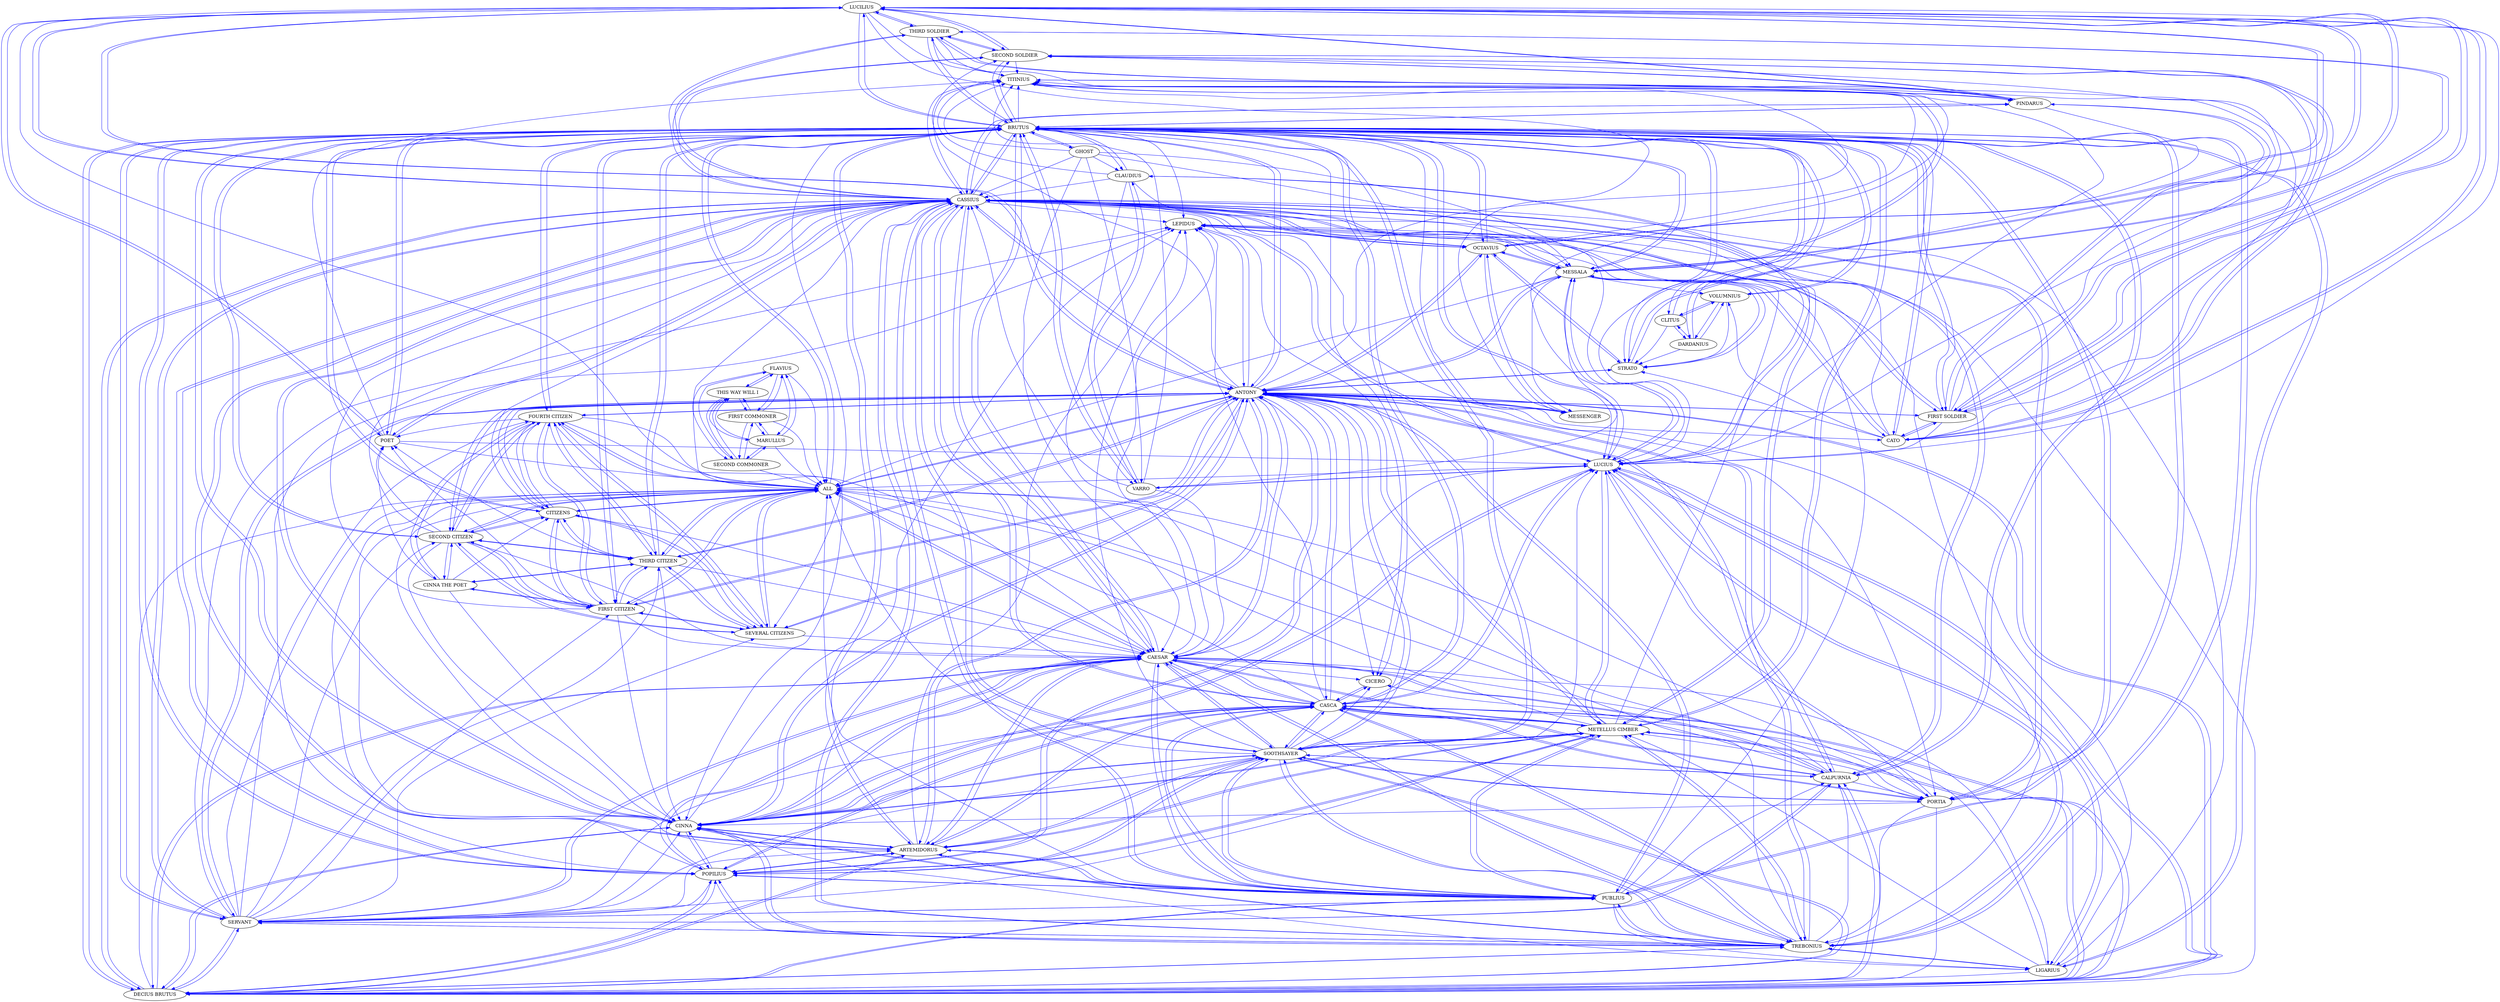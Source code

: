 strict digraph  {
	LUCILIUS -> "THIRD SOLDIER"	 [color=blue,
		weight=10];
	LUCILIUS -> PINDARUS	 [color=blue,
		weight=10];
	LUCILIUS -> OCTAVIUS	 [color=blue,
		weight=2];
	LUCILIUS -> POET	 [color=blue,
		weight=1];
	LUCILIUS -> "FIRST SOLDIER"	 [color=blue,
		weight=22];
	LUCILIUS -> ALL	 [color=blue,
		weight=1];
	LUCILIUS -> CATO	 [color=blue,
		weight=12];
	LUCILIUS -> MESSENGER	 [color=blue,
		weight=1];
	LUCILIUS -> ANTONY	 [color=blue,
		weight=8];
	LUCILIUS -> CASSIUS	 [color=blue,
		weight=2];
	LUCILIUS -> LUCIUS	 [color=blue,
		weight=10];
	LUCILIUS -> BRUTUS	 [color=blue,
		weight=14];
	LUCILIUS -> TITINIUS	 [color=blue,
		weight=11];
	LUCILIUS -> "SECOND SOLDIER"	 [color=blue,
		weight=22];
	LUCILIUS -> STRATO	 [color=blue,
		weight=2];
	LUCILIUS -> MESSALA	 [color=blue,
		weight=3];
	"THIRD SOLDIER" -> LUCILIUS	 [color=blue,
		weight=1];
	"THIRD SOLDIER" -> PINDARUS	 [color=blue,
		weight=1];
	"THIRD SOLDIER" -> "FIRST SOLDIER"	 [color=blue,
		weight=1];
	"THIRD SOLDIER" -> CASSIUS	 [color=blue,
		weight=1];
	"THIRD SOLDIER" -> LUCIUS	 [color=blue,
		weight=1];
	"THIRD SOLDIER" -> BRUTUS	 [color=blue,
		weight=1];
	"THIRD SOLDIER" -> TITINIUS	 [color=blue,
		weight=1];
	"THIRD SOLDIER" -> "SECOND SOLDIER"	 [color=blue,
		weight=1];
	PINDARUS -> LUCILIUS	 [color=blue,
		weight=3];
	PINDARUS -> "THIRD SOLDIER"	 [color=blue,
		weight=3];
	PINDARUS -> "FIRST SOLDIER"	 [color=blue,
		weight=3];
	PINDARUS -> CASSIUS	 [color=blue,
		weight=14];
	PINDARUS -> LUCIUS	 [color=blue,
		weight=3];
	PINDARUS -> BRUTUS	 [color=blue,
		weight=3];
	PINDARUS -> TITINIUS	 [color=blue,
		weight=17];
	PINDARUS -> "SECOND SOLDIER"	 [color=blue,
		weight=3];
	CAESAR -> LIGARIUS	 [color=blue,
		weight=18];
	CAESAR -> "DECIUS BRUTUS"	 [color=blue,
		weight=106];
	CAESAR -> ALL	 [color=blue,
		weight=62];
	CAESAR -> TREBONIUS	 [color=blue,
		weight=41];
	CAESAR -> PUBLIUS	 [color=blue,
		weight=41];
	CAESAR -> CASCA	 [color=blue,
		weight=80];
	CAESAR -> SERVANT	 [color=blue,
		weight=70];
	CAESAR -> ANTONY	 [color=blue,
		weight=72];
	CAESAR -> CASSIUS	 [color=blue,
		weight=62];
	CAESAR -> PORTIA	 [color=blue,
		weight=39];
	CAESAR -> POPILIUS	 [color=blue,
		weight=23];
	CAESAR -> BRUTUS	 [color=blue,
		weight=80];
	CAESAR -> CINNA	 [color=blue,
		weight=41];
	CAESAR -> ARTEMIDORUS	 [color=blue,
		weight=23];
	CAESAR -> CALPURNIA	 [color=blue,
		weight=107];
	CAESAR -> SOOTHSAYER	 [color=blue,
		weight=62];
	CAESAR -> "METELLUS CIMBER"	 [color=blue,
		weight=23];
	CAESAR -> CICERO	 [color=blue,
		weight=39];
	CAESAR -> LEPIDUS	 [color=blue,
		weight=23];
	"FIRST CITIZEN" -> CAESAR	 [color=blue,
		weight=17];
	"FIRST CITIZEN" -> POET	 [color=blue,
		weight=4];
	"FIRST CITIZEN" -> "SEVERAL CITIZENS"	 [color=blue,
		weight=18];
	"FIRST CITIZEN" -> ALL	 [color=blue,
		weight=18];
	"FIRST CITIZEN" -> "CINNA THE POET"	 [color=blue,
		weight=4];
	"FIRST CITIZEN" -> ANTONY	 [color=blue,
		weight=17];
	"FIRST CITIZEN" -> CASSIUS	 [color=blue,
		weight=1];
	"FIRST CITIZEN" -> "THIRD CITIZEN"	 [color=blue,
		weight=22];
	"FIRST CITIZEN" -> "SECOND CITIZEN"	 [color=blue,
		weight=22];
	"FIRST CITIZEN" -> BRUTUS	 [color=blue,
		weight=5];
	"FIRST CITIZEN" -> CINNA	 [color=blue,
		weight=4];
	"FIRST CITIZEN" -> CITIZENS	 [color=blue,
		weight=22];
	"FIRST CITIZEN" -> "FOURTH CITIZEN"	 [color=blue,
		weight=22];
	LIGARIUS -> "DECIUS BRUTUS"	 [color=blue,
		weight=15];
	LIGARIUS -> TREBONIUS	 [color=blue,
		weight=15];
	LIGARIUS -> CASCA	 [color=blue,
		weight=15];
	LIGARIUS -> CASSIUS	 [color=blue,
		weight=15];
	LIGARIUS -> LUCIUS	 [color=blue,
		weight=15];
	LIGARIUS -> BRUTUS	 [color=blue,
		weight=15];
	LIGARIUS -> CINNA	 [color=blue,
		weight=15];
	LIGARIUS -> "METELLUS CIMBER"	 [color=blue,
		weight=15];
	"DECIUS BRUTUS" -> CAESAR	 [color=blue,
		weight=32];
	"DECIUS BRUTUS" -> ALL	 [color=blue,
		weight=19];
	"DECIUS BRUTUS" -> TREBONIUS	 [color=blue,
		weight=19];
	"DECIUS BRUTUS" -> PUBLIUS	 [color=blue,
		weight=7];
	"DECIUS BRUTUS" -> CASCA	 [color=blue,
		weight=19];
	"DECIUS BRUTUS" -> SERVANT	 [color=blue,
		weight=25];
	"DECIUS BRUTUS" -> ANTONY	 [color=blue,
		weight=7];
	"DECIUS BRUTUS" -> CASSIUS	 [color=blue,
		weight=19];
	"DECIUS BRUTUS" -> POPILIUS	 [color=blue,
		weight=7];
	"DECIUS BRUTUS" -> LUCIUS	 [color=blue,
		weight=12];
	"DECIUS BRUTUS" -> BRUTUS	 [color=blue,
		weight=19];
	"DECIUS BRUTUS" -> CINNA	 [color=blue,
		weight=19];
	"DECIUS BRUTUS" -> ARTEMIDORUS	 [color=blue,
		weight=7];
	"DECIUS BRUTUS" -> CALPURNIA	 [color=blue,
		weight=25];
	"DECIUS BRUTUS" -> SOOTHSAYER	 [color=blue,
		weight=7];
	"DECIUS BRUTUS" -> "METELLUS CIMBER"	 [color=blue,
		weight=19];
	"DECIUS BRUTUS" -> LEPIDUS	 [color=blue,
		weight=7];
	OCTAVIUS -> LUCILIUS	 [color=blue,
		weight=26];
	OCTAVIUS -> MESSENGER	 [color=blue,
		weight=18];
	OCTAVIUS -> ANTONY	 [color=blue,
		weight=46];
	OCTAVIUS -> CASSIUS	 [color=blue,
		weight=16];
	OCTAVIUS -> BRUTUS	 [color=blue,
		weight=26];
	OCTAVIUS -> TITINIUS	 [color=blue,
		weight=16];
	OCTAVIUS -> STRATO	 [color=blue,
		weight=10];
	OCTAVIUS -> MESSALA	 [color=blue,
		weight=26];
	OCTAVIUS -> LEPIDUS	 [color=blue,
		weight=3];
	POET -> LUCILIUS	 [color=blue,
		weight=7];
	POET -> ALL	 [color=blue,
		weight=7];
	POET -> CASSIUS	 [color=blue,
		weight=7];
	POET -> LUCIUS	 [color=blue,
		weight=3];
	POET -> BRUTUS	 [color=blue,
		weight=7];
	POET -> TITINIUS	 [color=blue,
		weight=3];
	"FIRST SOLDIER" -> LUCILIUS	 [color=blue,
		weight=5];
	"FIRST SOLDIER" -> "THIRD SOLDIER"	 [color=blue,
		weight=1];
	"FIRST SOLDIER" -> PINDARUS	 [color=blue,
		weight=1];
	"FIRST SOLDIER" -> CATO	 [color=blue,
		weight=4];
	"FIRST SOLDIER" -> ANTONY	 [color=blue,
		weight=1];
	"FIRST SOLDIER" -> CASSIUS	 [color=blue,
		weight=1];
	"FIRST SOLDIER" -> LUCIUS	 [color=blue,
		weight=1];
	"FIRST SOLDIER" -> BRUTUS	 [color=blue,
		weight=1];
	"FIRST SOLDIER" -> TITINIUS	 [color=blue,
		weight=1];
	"FIRST SOLDIER" -> "SECOND SOLDIER"	 [color=blue,
		weight=5];
	"SEVERAL CITIZENS" -> CAESAR	 [color=blue,
		weight=2];
	"SEVERAL CITIZENS" -> "FIRST CITIZEN"	 [color=blue,
		weight=2];
	"SEVERAL CITIZENS" -> ALL	 [color=blue,
		weight=2];
	"SEVERAL CITIZENS" -> ANTONY	 [color=blue,
		weight=2];
	"SEVERAL CITIZENS" -> "THIRD CITIZEN"	 [color=blue,
		weight=2];
	"SEVERAL CITIZENS" -> "SECOND CITIZEN"	 [color=blue,
		weight=2];
	"SEVERAL CITIZENS" -> CITIZENS	 [color=blue,
		weight=2];
	"SEVERAL CITIZENS" -> "FOURTH CITIZEN"	 [color=blue,
		weight=2];
	DARDANIUS -> BRUTUS	 [color=blue,
		weight=3];
	DARDANIUS -> VOLUMNIUS	 [color=blue,
		weight=3];
	DARDANIUS -> STRATO	 [color=blue,
		weight=3];
	DARDANIUS -> CLITUS	 [color=blue,
		weight=3];
	ALL -> CAESAR	 [color=blue,
		weight=9];
	ALL -> "FIRST CITIZEN"	 [color=blue,
		weight=10];
	ALL -> "SEVERAL CITIZENS"	 [color=blue,
		weight=10];
	ALL -> ANTONY	 [color=blue,
		weight=9];
	ALL -> "THIRD CITIZEN"	 [color=blue,
		weight=10];
	ALL -> "SECOND CITIZEN"	 [color=blue,
		weight=10];
	ALL -> BRUTUS	 [color=blue,
		weight=2];
	ALL -> CITIZENS	 [color=blue,
		weight=10];
	ALL -> "FOURTH CITIZEN"	 [color=blue,
		weight=10];
	FLAVIUS -> ALL	 [color=blue,
		weight=13];
	FLAVIUS -> "THIS WAY WILL I"	 [color=blue,
		weight=24];
	FLAVIUS -> "SECOND COMMONER"	 [color=blue,
		weight=24];
	FLAVIUS -> MARULLUS	 [color=blue,
		weight=24];
	FLAVIUS -> "FIRST COMMONER"	 [color=blue,
		weight=24];
	TREBONIUS -> CAESAR	 [color=blue,
		weight=6];
	TREBONIUS -> LIGARIUS	 [color=blue,
		weight=3];
	TREBONIUS -> "DECIUS BRUTUS"	 [color=blue,
		weight=9];
	TREBONIUS -> ALL	 [color=blue,
		weight=6];
	TREBONIUS -> PUBLIUS	 [color=blue,
		weight=6];
	TREBONIUS -> CASCA	 [color=blue,
		weight=9];
	TREBONIUS -> SERVANT	 [color=blue,
		weight=3];
	TREBONIUS -> ANTONY	 [color=blue,
		weight=6];
	TREBONIUS -> CASSIUS	 [color=blue,
		weight=6];
	TREBONIUS -> POPILIUS	 [color=blue,
		weight=3];
	TREBONIUS -> LUCIUS	 [color=blue,
		weight=3];
	TREBONIUS -> BRUTUS	 [color=blue,
		weight=9];
	TREBONIUS -> CINNA	 [color=blue,
		weight=9];
	TREBONIUS -> ARTEMIDORUS	 [color=blue,
		weight=3];
	TREBONIUS -> CALPURNIA	 [color=blue,
		weight=3];
	TREBONIUS -> SOOTHSAYER	 [color=blue,
		weight=3];
	TREBONIUS -> "METELLUS CIMBER"	 [color=blue,
		weight=6];
	TREBONIUS -> LEPIDUS	 [color=blue,
		weight=3];
	PUBLIUS -> CAESAR	 [color=blue,
		weight=2];
	PUBLIUS -> LIGARIUS	 [color=blue,
		weight=1];
	PUBLIUS -> "DECIUS BRUTUS"	 [color=blue,
		weight=2];
	PUBLIUS -> ALL	 [color=blue,
		weight=1];
	PUBLIUS -> TREBONIUS	 [color=blue,
		weight=2];
	PUBLIUS -> CASCA	 [color=blue,
		weight=2];
	PUBLIUS -> SERVANT	 [color=blue,
		weight=1];
	PUBLIUS -> ANTONY	 [color=blue,
		weight=1];
	PUBLIUS -> CASSIUS	 [color=blue,
		weight=1];
	PUBLIUS -> POPILIUS	 [color=blue,
		weight=1];
	PUBLIUS -> BRUTUS	 [color=blue,
		weight=2];
	PUBLIUS -> CINNA	 [color=blue,
		weight=2];
	PUBLIUS -> ARTEMIDORUS	 [color=blue,
		weight=1];
	PUBLIUS -> CALPURNIA	 [color=blue,
		weight=1];
	PUBLIUS -> SOOTHSAYER	 [color=blue,
		weight=1];
	PUBLIUS -> "METELLUS CIMBER"	 [color=blue,
		weight=1];
	PUBLIUS -> LEPIDUS	 [color=blue,
		weight=1];
	CASCA -> CAESAR	 [color=blue,
		weight=4];
	CASCA -> "DECIUS BRUTUS"	 [color=blue,
		weight=76];
	CASCA -> ALL	 [color=blue,
		weight=14];
	CASCA -> TREBONIUS	 [color=blue,
		weight=12];
	CASCA -> PUBLIUS	 [color=blue,
		weight=2];
	CASCA -> ANTONY	 [color=blue,
		weight=66];
	CASCA -> CASSIUS	 [color=blue,
		weight=101];
	CASCA -> PORTIA	 [color=blue,
		weight=64];
	CASCA -> POPILIUS	 [color=blue,
		weight=2];
	CASCA -> LUCIUS	 [color=blue,
		weight=10];
	CASCA -> BRUTUS	 [color=blue,
		weight=76];
	CASCA -> CINNA	 [color=blue,
		weight=12];
	CASCA -> ARTEMIDORUS	 [color=blue,
		weight=2];
	CASCA -> CALPURNIA	 [color=blue,
		weight=64];
	CASCA -> SOOTHSAYER	 [color=blue,
		weight=66];
	CASCA -> "METELLUS CIMBER"	 [color=blue,
		weight=12];
	CASCA -> CICERO	 [color=blue,
		weight=96];
	CASCA -> LEPIDUS	 [color=blue,
		weight=2];
	GHOST -> CAESAR	 [color=blue,
		weight=3];
	GHOST -> VARRO	 [color=blue,
		weight=3];
	GHOST -> CASSIUS	 [color=blue,
		weight=3];
	GHOST -> LUCIUS	 [color=blue,
		weight=3];
	GHOST -> BRUTUS	 [color=blue,
		weight=3];
	GHOST -> TITINIUS	 [color=blue,
		weight=3];
	GHOST -> CLAUDIUS	 [color=blue,
		weight=3];
	GHOST -> MESSALA	 [color=blue,
		weight=3];
	CATO -> LUCILIUS	 [color=blue,
		weight=8];
	CATO -> "FIRST SOLDIER"	 [color=blue,
		weight=5];
	CATO -> CASSIUS	 [color=blue,
		weight=3];
	CATO -> BRUTUS	 [color=blue,
		weight=8];
	CATO -> VOLUMNIUS	 [color=blue,
		weight=3];
	CATO -> TITINIUS	 [color=blue,
		weight=3];
	CATO -> "SECOND SOLDIER"	 [color=blue,
		weight=5];
	CATO -> STRATO	 [color=blue,
		weight=3];
	CATO -> MESSALA	 [color=blue,
		weight=3];
	SERVANT -> CAESAR	 [color=blue,
		weight=30];
	SERVANT -> "FIRST CITIZEN"	 [color=blue,
		weight=4];
	SERVANT -> "DECIUS BRUTUS"	 [color=blue,
		weight=21];
	SERVANT -> "SEVERAL CITIZENS"	 [color=blue,
		weight=4];
	SERVANT -> ALL	 [color=blue,
		weight=20];
	SERVANT -> TREBONIUS	 [color=blue,
		weight=21];
	SERVANT -> PUBLIUS	 [color=blue,
		weight=21];
	SERVANT -> CASCA	 [color=blue,
		weight=21];
	SERVANT -> ANTONY	 [color=blue,
		weight=25];
	SERVANT -> CASSIUS	 [color=blue,
		weight=21];
	SERVANT -> "THIRD CITIZEN"	 [color=blue,
		weight=4];
	SERVANT -> POPILIUS	 [color=blue,
		weight=21];
	SERVANT -> "SECOND CITIZEN"	 [color=blue,
		weight=4];
	SERVANT -> BRUTUS	 [color=blue,
		weight=21];
	SERVANT -> CINNA	 [color=blue,
		weight=21];
	SERVANT -> ARTEMIDORUS	 [color=blue,
		weight=21];
	SERVANT -> CALPURNIA	 [color=blue,
		weight=3];
	SERVANT -> SOOTHSAYER	 [color=blue,
		weight=21];
	SERVANT -> "METELLUS CIMBER"	 [color=blue,
		weight=21];
	SERVANT -> "FOURTH CITIZEN"	 [color=blue,
		weight=4];
	SERVANT -> LEPIDUS	 [color=blue,
		weight=21];
	"CINNA THE POET" -> "FIRST CITIZEN"	 [color=blue,
		weight=14];
	"CINNA THE POET" -> POET	 [color=blue,
		weight=14];
	"CINNA THE POET" -> "THIRD CITIZEN"	 [color=blue,
		weight=14];
	"CINNA THE POET" -> "SECOND CITIZEN"	 [color=blue,
		weight=14];
	"CINNA THE POET" -> CINNA	 [color=blue,
		weight=14];
	"CINNA THE POET" -> CITIZENS	 [color=blue,
		weight=10];
	"CINNA THE POET" -> "FOURTH CITIZEN"	 [color=blue,
		weight=14];
	VARRO -> CAESAR	 [color=blue,
		weight=2];
	VARRO -> CASSIUS	 [color=blue,
		weight=4];
	VARRO -> LUCIUS	 [color=blue,
		weight=4];
	VARRO -> BRUTUS	 [color=blue,
		weight=4];
	VARRO -> TITINIUS	 [color=blue,
		weight=4];
	VARRO -> CLAUDIUS	 [color=blue,
		weight=4];
	VARRO -> MESSALA	 [color=blue,
		weight=4];
	MESSENGER -> OCTAVIUS	 [color=blue,
		weight=4];
	MESSENGER -> ANTONY	 [color=blue,
		weight=4];
	ANTONY -> LUCILIUS	 [color=blue,
		weight=29];
	ANTONY -> CAESAR	 [color=blue,
		weight=253];
	ANTONY -> "FIRST CITIZEN"	 [color=blue,
		weight=148];
	ANTONY -> LIGARIUS	 [color=blue,
		weight=1];
	ANTONY -> "DECIUS BRUTUS"	 [color=blue,
		weight=105];
	ANTONY -> OCTAVIUS	 [color=blue,
		weight=68];
	ANTONY -> "FIRST SOLDIER"	 [color=blue,
		weight=8];
	ANTONY -> "SEVERAL CITIZENS"	 [color=blue,
		weight=148];
	ANTONY -> ALL	 [color=blue,
		weight=213];
	ANTONY -> TREBONIUS	 [color=blue,
		weight=99];
	ANTONY -> PUBLIUS	 [color=blue,
		weight=99];
	ANTONY -> CASCA	 [color=blue,
		weight=105];
	ANTONY -> CATO	 [color=blue,
		weight=8];
	ANTONY -> SERVANT	 [color=blue,
		weight=106];
	ANTONY -> MESSENGER	 [color=blue,
		weight=16];
	ANTONY -> CASSIUS	 [color=blue,
		weight=117];
	ANTONY -> PORTIA	 [color=blue,
		weight=6];
	ANTONY -> "THIRD CITIZEN"	 [color=blue,
		weight=148];
	ANTONY -> POPILIUS	 [color=blue,
		weight=98];
	ANTONY -> "SECOND CITIZEN"	 [color=blue,
		weight=148];
	ANTONY -> BRUTUS	 [color=blue,
		weight=126];
	ANTONY -> CINNA	 [color=blue,
		weight=99];
	ANTONY -> ARTEMIDORUS	 [color=blue,
		weight=98];
	ANTONY -> CALPURNIA	 [color=blue,
		weight=7];
	ANTONY -> SOOTHSAYER	 [color=blue,
		weight=104];
	ANTONY -> CITIZENS	 [color=blue,
		weight=139];
	ANTONY -> "METELLUS CIMBER"	 [color=blue,
		weight=98];
	ANTONY -> TITINIUS	 [color=blue,
		weight=13];
	ANTONY -> "SECOND SOLDIER"	 [color=blue,
		weight=8];
	ANTONY -> STRATO	 [color=blue,
		weight=8];
	ANTONY -> "FOURTH CITIZEN"	 [color=blue,
		weight=148];
	ANTONY -> CICERO	 [color=blue,
		weight=6];
	ANTONY -> MESSALA	 [color=blue,
		weight=21];
	ANTONY -> LEPIDUS	 [color=blue,
		weight=103];
	CASSIUS -> LUCILIUS	 [color=blue,
		weight=122];
	CASSIUS -> "THIRD SOLDIER"	 [color=blue,
		weight=7];
	CASSIUS -> PINDARUS	 [color=blue,
		weight=36];
	CASSIUS -> CAESAR	 [color=blue,
		weight=173];
	CASSIUS -> "DECIUS BRUTUS"	 [color=blue,
		weight=242];
	CASSIUS -> OCTAVIUS	 [color=blue,
		weight=10];
	CASSIUS -> POET	 [color=blue,
		weight=64];
	CASSIUS -> "FIRST SOLDIER"	 [color=blue,
		weight=7];
	CASSIUS -> ALL	 [color=blue,
		weight=308];
	CASSIUS -> TREBONIUS	 [color=blue,
		weight=99];
	CASSIUS -> PUBLIUS	 [color=blue,
		weight=62];
	CASSIUS -> CASCA	 [color=blue,
		weight=316];
	CASSIUS -> SERVANT	 [color=blue,
		weight=16];
	CASSIUS -> MESSENGER	 [color=blue,
		weight=49];
	CASSIUS -> ANTONY	 [color=blue,
		weight=215];
	CASSIUS -> PORTIA	 [color=blue,
		weight=143];
	CASSIUS -> POPILIUS	 [color=blue,
		weight=62];
	CASSIUS -> LUCIUS	 [color=blue,
		weight=82];
	CASSIUS -> BRUTUS	 [color=blue,
		weight=381];
	CASSIUS -> CINNA	 [color=blue,
		weight=111];
	CASSIUS -> ARTEMIDORUS	 [color=blue,
		weight=62];
	CASSIUS -> CALPURNIA	 [color=blue,
		weight=143];
	CASSIUS -> SOOTHSAYER	 [color=blue,
		weight=205];
	CASSIUS -> "METELLUS CIMBER"	 [color=blue,
		weight=99];
	CASSIUS -> TITINIUS	 [color=blue,
		weight=127];
	CASSIUS -> "SECOND SOLDIER"	 [color=blue,
		weight=7];
	CASSIUS -> CICERO	 [color=blue,
		weight=143];
	CASSIUS -> MESSALA	 [color=blue,
		weight=69];
	CASSIUS -> LEPIDUS	 [color=blue,
		weight=62];
	"THIS WAY WILL I" -> FLAVIUS	 [color=blue,
		weight=2];
	"THIS WAY WILL I" -> "SECOND COMMONER"	 [color=blue,
		weight=2];
	"THIS WAY WILL I" -> MARULLUS	 [color=blue,
		weight=2];
	"THIS WAY WILL I" -> "FIRST COMMONER"	 [color=blue,
		weight=2];
	PORTIA -> "DECIUS BRUTUS"	 [color=blue,
		weight=62];
	PORTIA -> ALL	 [color=blue,
		weight=30];
	PORTIA -> TREBONIUS	 [color=blue,
		weight=62];
	PORTIA -> CASCA	 [color=blue,
		weight=62];
	PORTIA -> CASSIUS	 [color=blue,
		weight=62];
	PORTIA -> LUCIUS	 [color=blue,
		weight=92];
	PORTIA -> BRUTUS	 [color=blue,
		weight=62];
	PORTIA -> CINNA	 [color=blue,
		weight=62];
	PORTIA -> SOOTHSAYER	 [color=blue,
		weight=5];
	PORTIA -> "METELLUS CIMBER"	 [color=blue,
		weight=62];
	"THIRD CITIZEN" -> CAESAR	 [color=blue,
		weight=15];
	"THIRD CITIZEN" -> "FIRST CITIZEN"	 [color=blue,
		weight=22];
	"THIRD CITIZEN" -> POET	 [color=blue,
		weight=6];
	"THIRD CITIZEN" -> "SEVERAL CITIZENS"	 [color=blue,
		weight=16];
	"THIRD CITIZEN" -> ALL	 [color=blue,
		weight=16];
	"THIRD CITIZEN" -> "CINNA THE POET"	 [color=blue,
		weight=6];
	"THIRD CITIZEN" -> ANTONY	 [color=blue,
		weight=15];
	"THIRD CITIZEN" -> "SECOND CITIZEN"	 [color=blue,
		weight=22];
	"THIRD CITIZEN" -> BRUTUS	 [color=blue,
		weight=2];
	"THIRD CITIZEN" -> CINNA	 [color=blue,
		weight=6];
	"THIRD CITIZEN" -> CITIZENS	 [color=blue,
		weight=22];
	"THIRD CITIZEN" -> "FOURTH CITIZEN"	 [color=blue,
		weight=22];
	"SECOND COMMONER" -> ALL	 [color=blue,
		weight=16];
	"SECOND COMMONER" -> FLAVIUS	 [color=blue,
		weight=16];
	"SECOND COMMONER" -> "THIS WAY WILL I"	 [color=blue,
		weight=16];
	"SECOND COMMONER" -> MARULLUS	 [color=blue,
		weight=16];
	"SECOND COMMONER" -> "FIRST COMMONER"	 [color=blue,
		weight=16];
	POPILIUS -> CAESAR	 [color=blue,
		weight=2];
	POPILIUS -> "DECIUS BRUTUS"	 [color=blue,
		weight=2];
	POPILIUS -> ALL	 [color=blue,
		weight=2];
	POPILIUS -> TREBONIUS	 [color=blue,
		weight=2];
	POPILIUS -> PUBLIUS	 [color=blue,
		weight=2];
	POPILIUS -> CASCA	 [color=blue,
		weight=2];
	POPILIUS -> ANTONY	 [color=blue,
		weight=2];
	POPILIUS -> CASSIUS	 [color=blue,
		weight=2];
	POPILIUS -> BRUTUS	 [color=blue,
		weight=2];
	POPILIUS -> CINNA	 [color=blue,
		weight=2];
	POPILIUS -> ARTEMIDORUS	 [color=blue,
		weight=2];
	POPILIUS -> SOOTHSAYER	 [color=blue,
		weight=2];
	POPILIUS -> "METELLUS CIMBER"	 [color=blue,
		weight=2];
	POPILIUS -> LEPIDUS	 [color=blue,
		weight=2];
	LUCIUS -> CAESAR	 [color=blue,
		weight=4];
	LUCIUS -> LIGARIUS	 [color=blue,
		weight=1];
	LUCIUS -> "DECIUS BRUTUS"	 [color=blue,
		weight=1];
	LUCIUS -> ALL	 [color=blue,
		weight=22];
	LUCIUS -> TREBONIUS	 [color=blue,
		weight=1];
	LUCIUS -> CASCA	 [color=blue,
		weight=1];
	LUCIUS -> VARRO	 [color=blue,
		weight=8];
	LUCIUS -> CASSIUS	 [color=blue,
		weight=11];
	LUCIUS -> PORTIA	 [color=blue,
		weight=6];
	LUCIUS -> BRUTUS	 [color=blue,
		weight=27];
	LUCIUS -> CINNA	 [color=blue,
		weight=1];
	LUCIUS -> "METELLUS CIMBER"	 [color=blue,
		weight=1];
	LUCIUS -> TITINIUS	 [color=blue,
		weight=10];
	LUCIUS -> CLAUDIUS	 [color=blue,
		weight=8];
	LUCIUS -> MESSALA	 [color=blue,
		weight=10];
	MARULLUS -> ALL	 [color=blue,
		weight=29];
	MARULLUS -> FLAVIUS	 [color=blue,
		weight=31];
	MARULLUS -> "THIS WAY WILL I"	 [color=blue,
		weight=31];
	MARULLUS -> "SECOND COMMONER"	 [color=blue,
		weight=31];
	MARULLUS -> "FIRST COMMONER"	 [color=blue,
		weight=31];
	"SECOND CITIZEN" -> CAESAR	 [color=blue,
		weight=14];
	"SECOND CITIZEN" -> "FIRST CITIZEN"	 [color=blue,
		weight=21];
	"SECOND CITIZEN" -> POET	 [color=blue,
		weight=5];
	"SECOND CITIZEN" -> "SEVERAL CITIZENS"	 [color=blue,
		weight=16];
	"SECOND CITIZEN" -> ALL	 [color=blue,
		weight=16];
	"SECOND CITIZEN" -> "CINNA THE POET"	 [color=blue,
		weight=5];
	"SECOND CITIZEN" -> ANTONY	 [color=blue,
		weight=14];
	"SECOND CITIZEN" -> CASSIUS	 [color=blue,
		weight=2];
	"SECOND CITIZEN" -> "THIRD CITIZEN"	 [color=blue,
		weight=21];
	"SECOND CITIZEN" -> BRUTUS	 [color=blue,
		weight=4];
	"SECOND CITIZEN" -> CINNA	 [color=blue,
		weight=5];
	"SECOND CITIZEN" -> CITIZENS	 [color=blue,
		weight=21];
	"SECOND CITIZEN" -> "FOURTH CITIZEN"	 [color=blue,
		weight=21];
	BRUTUS -> LUCILIUS	 [color=blue,
		weight=171];
	BRUTUS -> "THIRD SOLDIER"	 [color=blue,
		weight=34];
	BRUTUS -> PINDARUS	 [color=blue,
		weight=34];
	BRUTUS -> CAESAR	 [color=blue,
		weight=180];
	BRUTUS -> "FIRST CITIZEN"	 [color=blue,
		weight=51];
	BRUTUS -> LIGARIUS	 [color=blue,
		weight=14];
	BRUTUS -> "DECIUS BRUTUS"	 [color=blue,
		weight=265];
	BRUTUS -> OCTAVIUS	 [color=blue,
		weight=10];
	BRUTUS -> POET	 [color=blue,
		weight=81];
	BRUTUS -> "FIRST SOLDIER"	 [color=blue,
		weight=37];
	BRUTUS -> "SEVERAL CITIZENS"	 [color=blue,
		weight=51];
	BRUTUS -> DARDANIUS	 [color=blue,
		weight=32];
	BRUTUS -> ALL	 [color=blue,
		weight=488];
	BRUTUS -> TREBONIUS	 [color=blue,
		weight=192];
	BRUTUS -> PUBLIUS	 [color=blue,
		weight=83];
	BRUTUS -> CASCA	 [color=blue,
		weight=259];
	BRUTUS -> GHOST	 [color=blue,
		weight=10];
	BRUTUS -> CATO	 [color=blue,
		weight=21];
	BRUTUS -> SERVANT	 [color=blue,
		weight=52];
	BRUTUS -> VARRO	 [color=blue,
		weight=49];
	BRUTUS -> MESSENGER	 [color=blue,
		weight=33];
	BRUTUS -> ANTONY	 [color=blue,
		weight=180];
	BRUTUS -> CASSIUS	 [color=blue,
		weight=539];
	BRUTUS -> PORTIA	 [color=blue,
		weight=90];
	BRUTUS -> "THIRD CITIZEN"	 [color=blue,
		weight=51];
	BRUTUS -> POPILIUS	 [color=blue,
		weight=80];
	BRUTUS -> LUCIUS	 [color=blue,
		weight=339];
	BRUTUS -> "SECOND CITIZEN"	 [color=blue,
		weight=51];
	BRUTUS -> VOLUMNIUS	 [color=blue,
		weight=50];
	BRUTUS -> CINNA	 [color=blue,
		weight=192];
	BRUTUS -> ARTEMIDORUS	 [color=blue,
		weight=80];
	BRUTUS -> CALPURNIA	 [color=blue,
		weight=76];
	BRUTUS -> SOOTHSAYER	 [color=blue,
		weight=153];
	BRUTUS -> CITIZENS	 [color=blue,
		weight=51];
	BRUTUS -> "METELLUS CIMBER"	 [color=blue,
		weight=189];
	BRUTUS -> TITINIUS	 [color=blue,
		weight=214];
	BRUTUS -> CLAUDIUS	 [color=blue,
		weight=49];
	BRUTUS -> "SECOND SOLDIER"	 [color=blue,
		weight=37];
	BRUTUS -> STRATO	 [color=blue,
		weight=58];
	BRUTUS -> "FOURTH CITIZEN"	 [color=blue,
		weight=51];
	BRUTUS -> CLITUS	 [color=blue,
		weight=32];
	BRUTUS -> CICERO	 [color=blue,
		weight=73];
	BRUTUS -> MESSALA	 [color=blue,
		weight=167];
	BRUTUS -> LEPIDUS	 [color=blue,
		weight=80];
	VOLUMNIUS -> DARDANIUS	 [color=blue,
		weight=3];
	VOLUMNIUS -> BRUTUS	 [color=blue,
		weight=3];
	VOLUMNIUS -> STRATO	 [color=blue,
		weight=3];
	VOLUMNIUS -> CLITUS	 [color=blue,
		weight=3];
	CINNA -> CAESAR	 [color=blue,
		weight=5];
	CINNA -> "DECIUS BRUTUS"	 [color=blue,
		weight=9];
	CINNA -> ALL	 [color=blue,
		weight=9];
	CINNA -> TREBONIUS	 [color=blue,
		weight=9];
	CINNA -> PUBLIUS	 [color=blue,
		weight=5];
	CINNA -> CASCA	 [color=blue,
		weight=18];
	CINNA -> ANTONY	 [color=blue,
		weight=5];
	CINNA -> CASSIUS	 [color=blue,
		weight=18];
	CINNA -> POPILIUS	 [color=blue,
		weight=5];
	CINNA -> LUCIUS	 [color=blue,
		weight=4];
	CINNA -> BRUTUS	 [color=blue,
		weight=9];
	CINNA -> ARTEMIDORUS	 [color=blue,
		weight=5];
	CINNA -> SOOTHSAYER	 [color=blue,
		weight=5];
	CINNA -> "METELLUS CIMBER"	 [color=blue,
		weight=9];
	CINNA -> LEPIDUS	 [color=blue,
		weight=5];
	"FIRST COMMONER" -> ALL	 [color=blue,
		weight=1];
	"FIRST COMMONER" -> FLAVIUS	 [color=blue,
		weight=1];
	"FIRST COMMONER" -> "THIS WAY WILL I"	 [color=blue,
		weight=1];
	"FIRST COMMONER" -> "SECOND COMMONER"	 [color=blue,
		weight=1];
	"FIRST COMMONER" -> MARULLUS	 [color=blue,
		weight=1];
	ARTEMIDORUS -> CAESAR	 [color=blue,
		weight=4];
	ARTEMIDORUS -> "DECIUS BRUTUS"	 [color=blue,
		weight=4];
	ARTEMIDORUS -> ALL	 [color=blue,
		weight=4];
	ARTEMIDORUS -> TREBONIUS	 [color=blue,
		weight=4];
	ARTEMIDORUS -> PUBLIUS	 [color=blue,
		weight=4];
	ARTEMIDORUS -> CASCA	 [color=blue,
		weight=4];
	ARTEMIDORUS -> ANTONY	 [color=blue,
		weight=4];
	ARTEMIDORUS -> CASSIUS	 [color=blue,
		weight=4];
	ARTEMIDORUS -> POPILIUS	 [color=blue,
		weight=4];
	ARTEMIDORUS -> BRUTUS	 [color=blue,
		weight=4];
	ARTEMIDORUS -> CINNA	 [color=blue,
		weight=4];
	ARTEMIDORUS -> SOOTHSAYER	 [color=blue,
		weight=4];
	ARTEMIDORUS -> "METELLUS CIMBER"	 [color=blue,
		weight=4];
	ARTEMIDORUS -> LEPIDUS	 [color=blue,
		weight=4];
	CALPURNIA -> CAESAR	 [color=blue,
		weight=27];
	CALPURNIA -> "DECIUS BRUTUS"	 [color=blue,
		weight=2];
	CALPURNIA -> ALL	 [color=blue,
		weight=1];
	CALPURNIA -> CASCA	 [color=blue,
		weight=1];
	CALPURNIA -> SERVANT	 [color=blue,
		weight=26];
	CALPURNIA -> ANTONY	 [color=blue,
		weight=1];
	CALPURNIA -> CASSIUS	 [color=blue,
		weight=1];
	CALPURNIA -> PORTIA	 [color=blue,
		weight=1];
	CALPURNIA -> BRUTUS	 [color=blue,
		weight=1];
	CALPURNIA -> SOOTHSAYER	 [color=blue,
		weight=1];
	CALPURNIA -> CICERO	 [color=blue,
		weight=1];
	SOOTHSAYER -> CAESAR	 [color=blue,
		weight=4];
	SOOTHSAYER -> "DECIUS BRUTUS"	 [color=blue,
		weight=4];
	SOOTHSAYER -> ALL	 [color=blue,
		weight=18];
	SOOTHSAYER -> TREBONIUS	 [color=blue,
		weight=1];
	SOOTHSAYER -> PUBLIUS	 [color=blue,
		weight=1];
	SOOTHSAYER -> CASCA	 [color=blue,
		weight=4];
	SOOTHSAYER -> ANTONY	 [color=blue,
		weight=4];
	SOOTHSAYER -> CASSIUS	 [color=blue,
		weight=4];
	SOOTHSAYER -> PORTIA	 [color=blue,
		weight=17];
	SOOTHSAYER -> POPILIUS	 [color=blue,
		weight=1];
	SOOTHSAYER -> LUCIUS	 [color=blue,
		weight=14];
	SOOTHSAYER -> BRUTUS	 [color=blue,
		weight=4];
	SOOTHSAYER -> CINNA	 [color=blue,
		weight=1];
	SOOTHSAYER -> ARTEMIDORUS	 [color=blue,
		weight=1];
	SOOTHSAYER -> CALPURNIA	 [color=blue,
		weight=3];
	SOOTHSAYER -> "METELLUS CIMBER"	 [color=blue,
		weight=1];
	SOOTHSAYER -> CICERO	 [color=blue,
		weight=3];
	SOOTHSAYER -> LEPIDUS	 [color=blue,
		weight=1];
	CITIZENS -> CAESAR	 [color=blue,
		weight=1];
	CITIZENS -> "FIRST CITIZEN"	 [color=blue,
		weight=2];
	CITIZENS -> "SEVERAL CITIZENS"	 [color=blue,
		weight=2];
	CITIZENS -> ALL	 [color=blue,
		weight=2];
	CITIZENS -> ANTONY	 [color=blue,
		weight=1];
	CITIZENS -> CASSIUS	 [color=blue,
		weight=1];
	CITIZENS -> "THIRD CITIZEN"	 [color=blue,
		weight=2];
	CITIZENS -> "SECOND CITIZEN"	 [color=blue,
		weight=2];
	CITIZENS -> BRUTUS	 [color=blue,
		weight=1];
	CITIZENS -> "FOURTH CITIZEN"	 [color=blue,
		weight=2];
	"METELLUS CIMBER" -> CAESAR	 [color=blue,
		weight=8];
	"METELLUS CIMBER" -> "DECIUS BRUTUS"	 [color=blue,
		weight=17];
	"METELLUS CIMBER" -> ALL	 [color=blue,
		weight=17];
	"METELLUS CIMBER" -> TREBONIUS	 [color=blue,
		weight=17];
	"METELLUS CIMBER" -> PUBLIUS	 [color=blue,
		weight=8];
	"METELLUS CIMBER" -> CASCA	 [color=blue,
		weight=17];
	"METELLUS CIMBER" -> ANTONY	 [color=blue,
		weight=8];
	"METELLUS CIMBER" -> CASSIUS	 [color=blue,
		weight=17];
	"METELLUS CIMBER" -> POPILIUS	 [color=blue,
		weight=8];
	"METELLUS CIMBER" -> LUCIUS	 [color=blue,
		weight=9];
	"METELLUS CIMBER" -> BRUTUS	 [color=blue,
		weight=17];
	"METELLUS CIMBER" -> CINNA	 [color=blue,
		weight=17];
	"METELLUS CIMBER" -> ARTEMIDORUS	 [color=blue,
		weight=8];
	"METELLUS CIMBER" -> SOOTHSAYER	 [color=blue,
		weight=8];
	"METELLUS CIMBER" -> LEPIDUS	 [color=blue,
		weight=8];
	TITINIUS -> PINDARUS	 [color=blue,
		weight=2];
	TITINIUS -> CASSIUS	 [color=blue,
		weight=31];
	TITINIUS -> MESSALA	 [color=blue,
		weight=25];
	CLAUDIUS -> CAESAR	 [color=blue,
		weight=4];
	CLAUDIUS -> VARRO	 [color=blue,
		weight=4];
	CLAUDIUS -> CASSIUS	 [color=blue,
		weight=4];
	CLAUDIUS -> LUCIUS	 [color=blue,
		weight=4];
	CLAUDIUS -> BRUTUS	 [color=blue,
		weight=4];
	CLAUDIUS -> TITINIUS	 [color=blue,
		weight=4];
	CLAUDIUS -> MESSALA	 [color=blue,
		weight=4];
	"SECOND SOLDIER" -> LUCILIUS	 [color=blue,
		weight=2];
	"SECOND SOLDIER" -> "THIRD SOLDIER"	 [color=blue,
		weight=1];
	"SECOND SOLDIER" -> PINDARUS	 [color=blue,
		weight=1];
	"SECOND SOLDIER" -> "FIRST SOLDIER"	 [color=blue,
		weight=2];
	"SECOND SOLDIER" -> CATO	 [color=blue,
		weight=1];
	"SECOND SOLDIER" -> CASSIUS	 [color=blue,
		weight=1];
	"SECOND SOLDIER" -> LUCIUS	 [color=blue,
		weight=1];
	"SECOND SOLDIER" -> BRUTUS	 [color=blue,
		weight=1];
	"SECOND SOLDIER" -> TITINIUS	 [color=blue,
		weight=1];
	STRATO -> LUCILIUS	 [color=blue,
		weight=6];
	STRATO -> OCTAVIUS	 [color=blue,
		weight=6];
	STRATO -> ANTONY	 [color=blue,
		weight=6];
	STRATO -> BRUTUS	 [color=blue,
		weight=7];
	STRATO -> MESSALA	 [color=blue,
		weight=6];
	"FOURTH CITIZEN" -> CAESAR	 [color=blue,
		weight=14];
	"FOURTH CITIZEN" -> "FIRST CITIZEN"	 [color=blue,
		weight=20];
	"FOURTH CITIZEN" -> POET	 [color=blue,
		weight=6];
	"FOURTH CITIZEN" -> "SEVERAL CITIZENS"	 [color=blue,
		weight=14];
	"FOURTH CITIZEN" -> ALL	 [color=blue,
		weight=14];
	"FOURTH CITIZEN" -> "CINNA THE POET"	 [color=blue,
		weight=6];
	"FOURTH CITIZEN" -> ANTONY	 [color=blue,
		weight=14];
	"FOURTH CITIZEN" -> "THIRD CITIZEN"	 [color=blue,
		weight=20];
	"FOURTH CITIZEN" -> "SECOND CITIZEN"	 [color=blue,
		weight=20];
	"FOURTH CITIZEN" -> BRUTUS	 [color=blue,
		weight=2];
	"FOURTH CITIZEN" -> CINNA	 [color=blue,
		weight=6];
	"FOURTH CITIZEN" -> CITIZENS	 [color=blue,
		weight=20];
	CLITUS -> DARDANIUS	 [color=blue,
		weight=10];
	CLITUS -> BRUTUS	 [color=blue,
		weight=10];
	CLITUS -> VOLUMNIUS	 [color=blue,
		weight=10];
	CLITUS -> STRATO	 [color=blue,
		weight=10];
	CICERO -> CASCA	 [color=blue,
		weight=9];
	MESSALA -> LUCILIUS	 [color=blue,
		weight=7];
	MESSALA -> OCTAVIUS	 [color=blue,
		weight=4];
	MESSALA -> ALL	 [color=blue,
		weight=14];
	MESSALA -> CATO	 [color=blue,
		weight=1];
	MESSALA -> MESSENGER	 [color=blue,
		weight=2];
	MESSALA -> ANTONY	 [color=blue,
		weight=4];
	MESSALA -> CASSIUS	 [color=blue,
		weight=35];
	MESSALA -> LUCIUS	 [color=blue,
		weight=14];
	MESSALA -> BRUTUS	 [color=blue,
		weight=21];
	MESSALA -> VOLUMNIUS	 [color=blue,
		weight=1];
	MESSALA -> TITINIUS	 [color=blue,
		weight=35];
	MESSALA -> STRATO	 [color=blue,
		weight=5];
	LEPIDUS -> OCTAVIUS	 [color=blue,
		weight=4];
	LEPIDUS -> ANTONY	 [color=blue,
		weight=4];
}
